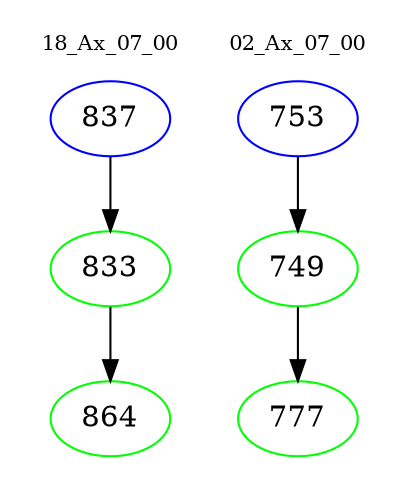 digraph{
subgraph cluster_0 {
color = white
label = "18_Ax_07_00";
fontsize=10;
T0_837 [label="837", color="blue"]
T0_837 -> T0_833 [color="black"]
T0_833 [label="833", color="green"]
T0_833 -> T0_864 [color="black"]
T0_864 [label="864", color="green"]
}
subgraph cluster_1 {
color = white
label = "02_Ax_07_00";
fontsize=10;
T1_753 [label="753", color="blue"]
T1_753 -> T1_749 [color="black"]
T1_749 [label="749", color="green"]
T1_749 -> T1_777 [color="black"]
T1_777 [label="777", color="green"]
}
}
